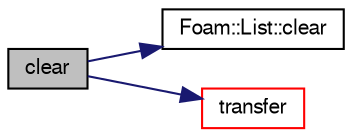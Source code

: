 digraph "clear"
{
  bgcolor="transparent";
  edge [fontname="FreeSans",fontsize="10",labelfontname="FreeSans",labelfontsize="10"];
  node [fontname="FreeSans",fontsize="10",shape=record];
  rankdir="LR";
  Node482 [label="clear",height=0.2,width=0.4,color="black", fillcolor="grey75", style="filled", fontcolor="black"];
  Node482 -> Node483 [color="midnightblue",fontsize="10",style="solid",fontname="FreeSans"];
  Node483 [label="Foam::List::clear",height=0.2,width=0.4,color="black",URL="$a25694.html#ac8bb3912a3ce86b15842e79d0b421204",tooltip="Clear the list, i.e. set size to zero. "];
  Node482 -> Node484 [color="midnightblue",fontsize="10",style="solid",fontname="FreeSans"];
  Node484 [label="transfer",height=0.2,width=0.4,color="red",URL="$a21674.html#ad5680dfc82538bd35d8126973ad4f681",tooltip="Transfer the contents of the argument CompactListList. "];
}
